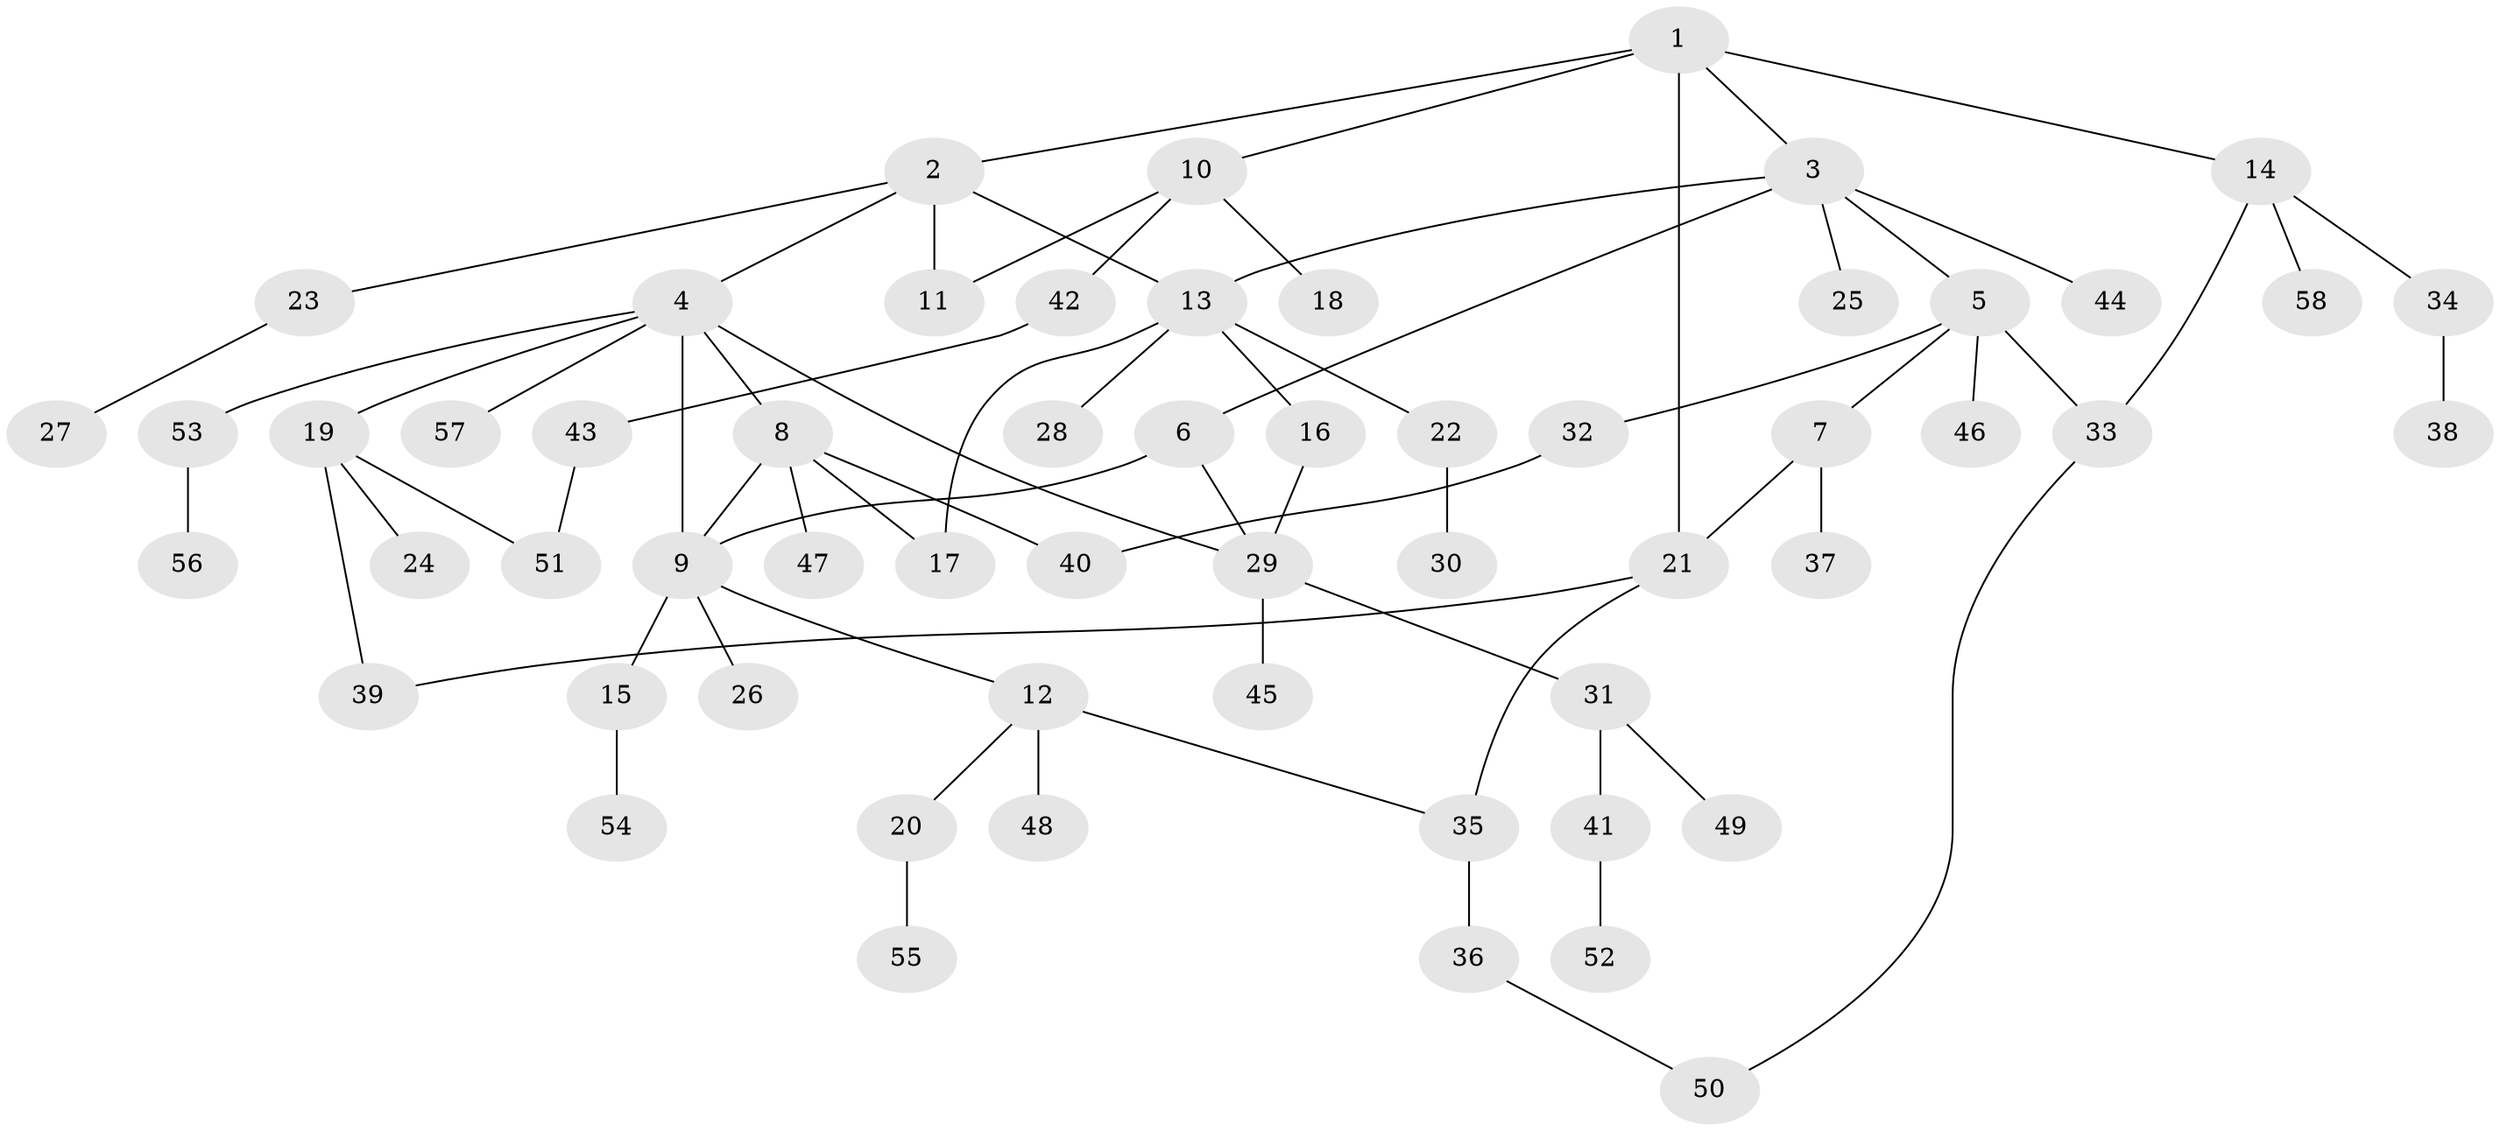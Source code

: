 // original degree distribution, {5: 0.04424778761061947, 7: 0.008849557522123894, 8: 0.008849557522123894, 3: 0.18584070796460178, 2: 0.336283185840708, 4: 0.061946902654867256, 6: 0.008849557522123894, 1: 0.34513274336283184}
// Generated by graph-tools (version 1.1) at 2025/34/03/09/25 02:34:18]
// undirected, 58 vertices, 71 edges
graph export_dot {
graph [start="1"]
  node [color=gray90,style=filled];
  1;
  2;
  3;
  4;
  5;
  6;
  7;
  8;
  9;
  10;
  11;
  12;
  13;
  14;
  15;
  16;
  17;
  18;
  19;
  20;
  21;
  22;
  23;
  24;
  25;
  26;
  27;
  28;
  29;
  30;
  31;
  32;
  33;
  34;
  35;
  36;
  37;
  38;
  39;
  40;
  41;
  42;
  43;
  44;
  45;
  46;
  47;
  48;
  49;
  50;
  51;
  52;
  53;
  54;
  55;
  56;
  57;
  58;
  1 -- 2 [weight=1.0];
  1 -- 3 [weight=1.0];
  1 -- 10 [weight=1.0];
  1 -- 14 [weight=1.0];
  1 -- 21 [weight=2.0];
  2 -- 4 [weight=1.0];
  2 -- 11 [weight=1.0];
  2 -- 13 [weight=1.0];
  2 -- 23 [weight=1.0];
  3 -- 5 [weight=1.0];
  3 -- 6 [weight=1.0];
  3 -- 13 [weight=1.0];
  3 -- 25 [weight=1.0];
  3 -- 44 [weight=1.0];
  4 -- 8 [weight=1.0];
  4 -- 9 [weight=1.0];
  4 -- 19 [weight=1.0];
  4 -- 29 [weight=1.0];
  4 -- 53 [weight=1.0];
  4 -- 57 [weight=1.0];
  5 -- 7 [weight=1.0];
  5 -- 32 [weight=1.0];
  5 -- 33 [weight=1.0];
  5 -- 46 [weight=1.0];
  6 -- 9 [weight=1.0];
  6 -- 29 [weight=1.0];
  7 -- 21 [weight=1.0];
  7 -- 37 [weight=1.0];
  8 -- 9 [weight=1.0];
  8 -- 17 [weight=1.0];
  8 -- 40 [weight=2.0];
  8 -- 47 [weight=1.0];
  9 -- 12 [weight=1.0];
  9 -- 15 [weight=1.0];
  9 -- 26 [weight=1.0];
  10 -- 11 [weight=1.0];
  10 -- 18 [weight=1.0];
  10 -- 42 [weight=1.0];
  12 -- 20 [weight=1.0];
  12 -- 35 [weight=1.0];
  12 -- 48 [weight=2.0];
  13 -- 16 [weight=1.0];
  13 -- 17 [weight=1.0];
  13 -- 22 [weight=1.0];
  13 -- 28 [weight=1.0];
  14 -- 33 [weight=1.0];
  14 -- 34 [weight=1.0];
  14 -- 58 [weight=1.0];
  15 -- 54 [weight=1.0];
  16 -- 29 [weight=1.0];
  19 -- 24 [weight=1.0];
  19 -- 39 [weight=1.0];
  19 -- 51 [weight=1.0];
  20 -- 55 [weight=1.0];
  21 -- 35 [weight=1.0];
  21 -- 39 [weight=1.0];
  22 -- 30 [weight=1.0];
  23 -- 27 [weight=1.0];
  29 -- 31 [weight=1.0];
  29 -- 45 [weight=1.0];
  31 -- 41 [weight=1.0];
  31 -- 49 [weight=1.0];
  32 -- 40 [weight=1.0];
  33 -- 50 [weight=1.0];
  34 -- 38 [weight=1.0];
  35 -- 36 [weight=1.0];
  36 -- 50 [weight=1.0];
  41 -- 52 [weight=2.0];
  42 -- 43 [weight=1.0];
  43 -- 51 [weight=1.0];
  53 -- 56 [weight=1.0];
}
